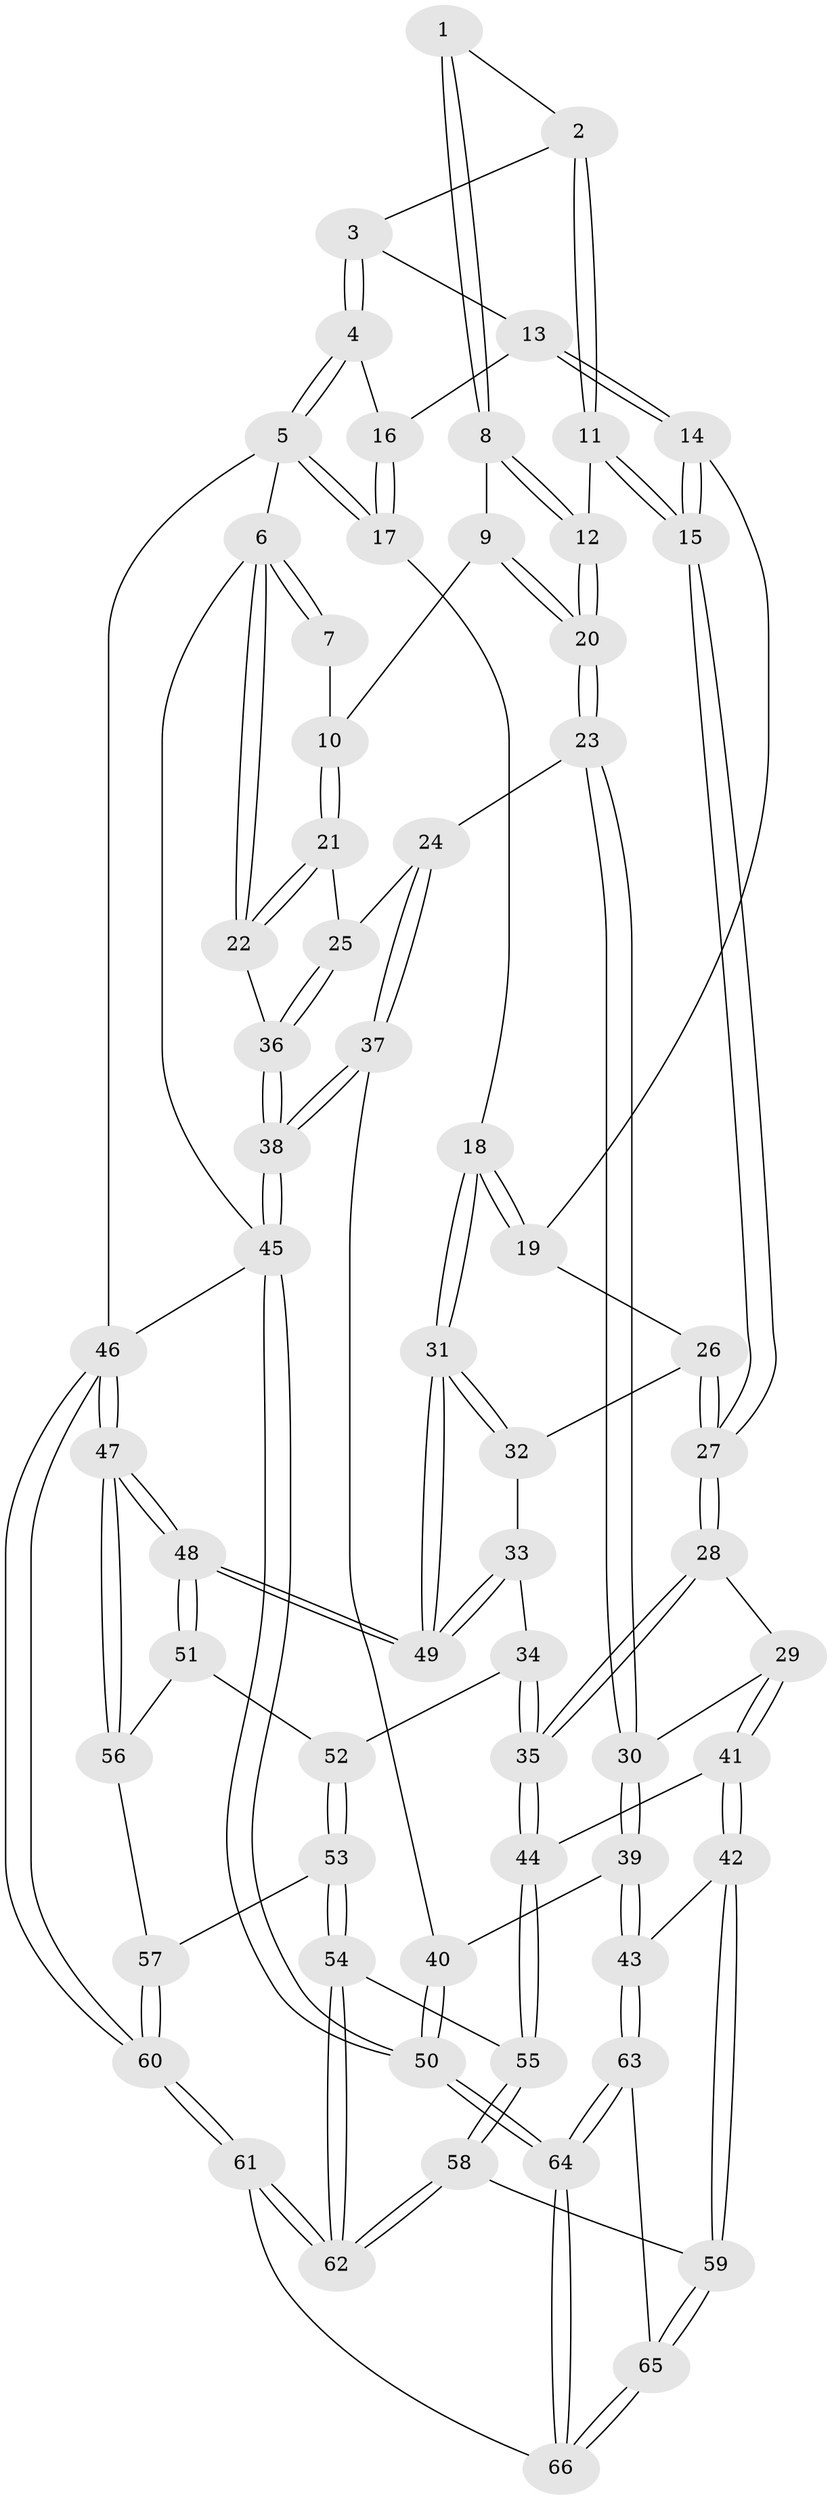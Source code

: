 // Generated by graph-tools (version 1.1) at 2025/03/03/09/25 03:03:13]
// undirected, 66 vertices, 162 edges
graph export_dot {
graph [start="1"]
  node [color=gray90,style=filled];
  1 [pos="+0.1728891841500675+0"];
  2 [pos="+0.565862069508279+0"];
  3 [pos="+0.5998492026111271+0"];
  4 [pos="+1+0"];
  5 [pos="+1+0"];
  6 [pos="+0+0"];
  7 [pos="+0.011238223728860627+0"];
  8 [pos="+0.24665753067690602+0.13176594645190728"];
  9 [pos="+0.1739856832889885+0.24599461298517775"];
  10 [pos="+0.07973270026334053+0.2655863768326081"];
  11 [pos="+0.4901066821376319+0.28045161762751314"];
  12 [pos="+0.40836798859959345+0.3076744732344974"];
  13 [pos="+0.784003257899634+0.16225572292059406"];
  14 [pos="+0.7776122597971883+0.21183425086566388"];
  15 [pos="+0.5666890913044627+0.3299743437736141"];
  16 [pos="+0.8192516048512467+0.153705343219182"];
  17 [pos="+1+0.20130460493768518"];
  18 [pos="+1+0.3234405354699023"];
  19 [pos="+0.8524988743564427+0.3479791659672326"];
  20 [pos="+0.30093442260583564+0.431694361766046"];
  21 [pos="+0.058658345297996704+0.293816133058826"];
  22 [pos="+0+0.362072654061873"];
  23 [pos="+0.29017364366062576+0.45480188290852197"];
  24 [pos="+0.21783580393492016+0.48113651045136757"];
  25 [pos="+0.2026871821119712+0.47226087029535047"];
  26 [pos="+0.812525429986534+0.4039634680052934"];
  27 [pos="+0.6286874321072595+0.4389927702667233"];
  28 [pos="+0.6147797382702015+0.5254198661973755"];
  29 [pos="+0.4193357907423838+0.548191627445992"];
  30 [pos="+0.34444171141908303+0.514747637507494"];
  31 [pos="+1+0.5175318239763508"];
  32 [pos="+0.8317674876473495+0.46477629073526494"];
  33 [pos="+0.8535070283894118+0.6500680192776199"];
  34 [pos="+0.8452812365276838+0.6566905777372409"];
  35 [pos="+0.671592844299112+0.6652647009465862"];
  36 [pos="+0+0.4262462013068507"];
  37 [pos="+0.13123301014532998+0.6342133980409626"];
  38 [pos="+0+0.6889139723317224"];
  39 [pos="+0.3330369621144382+0.8114060068969389"];
  40 [pos="+0.18353656864215762+0.7072776912644743"];
  41 [pos="+0.4907445767817408+0.7564811884879549"];
  42 [pos="+0.3961990991446464+0.8046519148693783"];
  43 [pos="+0.3399555938813504+0.8211499805233702"];
  44 [pos="+0.6144198470566681+0.7460715139108728"];
  45 [pos="+0+1"];
  46 [pos="+1+1"];
  47 [pos="+1+1"];
  48 [pos="+1+0.7996647121393838"];
  49 [pos="+1+0.5735277675478191"];
  50 [pos="+0+1"];
  51 [pos="+0.9399295492900394+0.7913684456511512"];
  52 [pos="+0.857925452489926+0.716781881948158"];
  53 [pos="+0.8461618184212581+0.8508535760200302"];
  54 [pos="+0.705830470925031+0.8841415828741205"];
  55 [pos="+0.6446383645742311+0.8393436265966578"];
  56 [pos="+0.9525348170398235+0.8464425177441881"];
  57 [pos="+0.8623716861719891+0.8720503478149727"];
  58 [pos="+0.5931160636011924+0.9280954116161862"];
  59 [pos="+0.5532568626663097+0.9671177934395856"];
  60 [pos="+0.9879426335401694+1"];
  61 [pos="+0.8730594088326722+1"];
  62 [pos="+0.8342100040156186+1"];
  63 [pos="+0.298282239653295+0.9388105796722298"];
  64 [pos="+0.08438537087237365+1"];
  65 [pos="+0.5499874705357832+0.9742666051843071"];
  66 [pos="+0.5402294068754322+1"];
  1 -- 2;
  1 -- 8;
  1 -- 8;
  2 -- 3;
  2 -- 11;
  2 -- 11;
  3 -- 4;
  3 -- 4;
  3 -- 13;
  4 -- 5;
  4 -- 5;
  4 -- 16;
  5 -- 6;
  5 -- 17;
  5 -- 17;
  5 -- 46;
  6 -- 7;
  6 -- 7;
  6 -- 22;
  6 -- 22;
  6 -- 45;
  7 -- 10;
  8 -- 9;
  8 -- 12;
  8 -- 12;
  9 -- 10;
  9 -- 20;
  9 -- 20;
  10 -- 21;
  10 -- 21;
  11 -- 12;
  11 -- 15;
  11 -- 15;
  12 -- 20;
  12 -- 20;
  13 -- 14;
  13 -- 14;
  13 -- 16;
  14 -- 15;
  14 -- 15;
  14 -- 19;
  15 -- 27;
  15 -- 27;
  16 -- 17;
  16 -- 17;
  17 -- 18;
  18 -- 19;
  18 -- 19;
  18 -- 31;
  18 -- 31;
  19 -- 26;
  20 -- 23;
  20 -- 23;
  21 -- 22;
  21 -- 22;
  21 -- 25;
  22 -- 36;
  23 -- 24;
  23 -- 30;
  23 -- 30;
  24 -- 25;
  24 -- 37;
  24 -- 37;
  25 -- 36;
  25 -- 36;
  26 -- 27;
  26 -- 27;
  26 -- 32;
  27 -- 28;
  27 -- 28;
  28 -- 29;
  28 -- 35;
  28 -- 35;
  29 -- 30;
  29 -- 41;
  29 -- 41;
  30 -- 39;
  30 -- 39;
  31 -- 32;
  31 -- 32;
  31 -- 49;
  31 -- 49;
  32 -- 33;
  33 -- 34;
  33 -- 49;
  33 -- 49;
  34 -- 35;
  34 -- 35;
  34 -- 52;
  35 -- 44;
  35 -- 44;
  36 -- 38;
  36 -- 38;
  37 -- 38;
  37 -- 38;
  37 -- 40;
  38 -- 45;
  38 -- 45;
  39 -- 40;
  39 -- 43;
  39 -- 43;
  40 -- 50;
  40 -- 50;
  41 -- 42;
  41 -- 42;
  41 -- 44;
  42 -- 43;
  42 -- 59;
  42 -- 59;
  43 -- 63;
  43 -- 63;
  44 -- 55;
  44 -- 55;
  45 -- 50;
  45 -- 50;
  45 -- 46;
  46 -- 47;
  46 -- 47;
  46 -- 60;
  46 -- 60;
  47 -- 48;
  47 -- 48;
  47 -- 56;
  47 -- 56;
  48 -- 49;
  48 -- 49;
  48 -- 51;
  48 -- 51;
  50 -- 64;
  50 -- 64;
  51 -- 52;
  51 -- 56;
  52 -- 53;
  52 -- 53;
  53 -- 54;
  53 -- 54;
  53 -- 57;
  54 -- 55;
  54 -- 62;
  54 -- 62;
  55 -- 58;
  55 -- 58;
  56 -- 57;
  57 -- 60;
  57 -- 60;
  58 -- 59;
  58 -- 62;
  58 -- 62;
  59 -- 65;
  59 -- 65;
  60 -- 61;
  60 -- 61;
  61 -- 62;
  61 -- 62;
  61 -- 66;
  63 -- 64;
  63 -- 64;
  63 -- 65;
  64 -- 66;
  64 -- 66;
  65 -- 66;
  65 -- 66;
}
